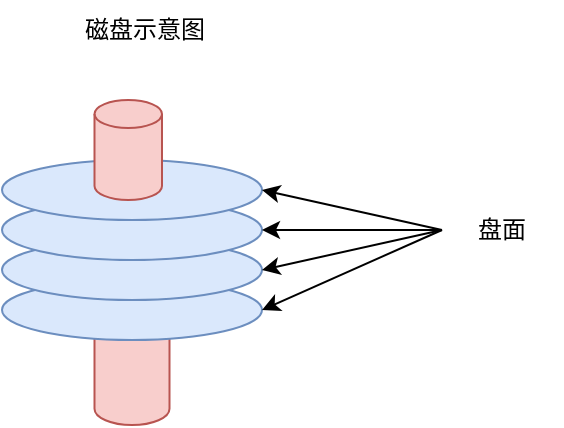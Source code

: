 <mxfile version="21.6.8" type="github">
  <diagram name="第 1 页" id="AUaFZd5_zgNCDRSopCPB">
    <mxGraphModel dx="687" dy="379" grid="1" gridSize="10" guides="1" tooltips="1" connect="1" arrows="1" fold="1" page="1" pageScale="1" pageWidth="827" pageHeight="1169" math="0" shadow="0">
      <root>
        <mxCell id="0" />
        <mxCell id="1" parent="0" />
        <mxCell id="bBT8KcCJ5hZw6yoCYjk8-8" value="" style="shape=cylinder3;whiteSpace=wrap;html=1;boundedLbl=1;backgroundOutline=1;size=8.15;fillColor=#f8cecc;strokeColor=#b85450;" vertex="1" parent="1">
          <mxGeometry x="126.25" y="130" width="37.5" height="92.5" as="geometry" />
        </mxCell>
        <mxCell id="bBT8KcCJ5hZw6yoCYjk8-1" value="" style="ellipse;whiteSpace=wrap;html=1;fillColor=#dae8fc;strokeColor=#6c8ebf;direction=west;" vertex="1" parent="1">
          <mxGeometry x="80" y="150" width="130" height="30" as="geometry" />
        </mxCell>
        <mxCell id="bBT8KcCJ5hZw6yoCYjk8-4" value="" style="ellipse;whiteSpace=wrap;html=1;fillColor=#dae8fc;strokeColor=#6c8ebf;" vertex="1" parent="1">
          <mxGeometry x="80" y="130" width="130" height="30" as="geometry" />
        </mxCell>
        <mxCell id="bBT8KcCJ5hZw6yoCYjk8-5" value="" style="ellipse;whiteSpace=wrap;html=1;fillColor=#dae8fc;strokeColor=#6c8ebf;" vertex="1" parent="1">
          <mxGeometry x="80" y="110" width="130" height="30" as="geometry" />
        </mxCell>
        <mxCell id="bBT8KcCJ5hZw6yoCYjk8-7" value="" style="ellipse;whiteSpace=wrap;html=1;fillColor=#dae8fc;strokeColor=#6c8ebf;" vertex="1" parent="1">
          <mxGeometry x="80" y="90" width="130" height="30" as="geometry" />
        </mxCell>
        <mxCell id="bBT8KcCJ5hZw6yoCYjk8-10" value="" style="shape=cylinder3;whiteSpace=wrap;html=1;boundedLbl=1;backgroundOutline=1;size=7.0;fillColor=#f8cecc;strokeColor=#b85450;" vertex="1" parent="1">
          <mxGeometry x="126.25" y="60" width="33.75" height="50" as="geometry" />
        </mxCell>
        <mxCell id="bBT8KcCJ5hZw6yoCYjk8-11" value="盘面" style="text;strokeColor=none;align=center;fillColor=none;html=1;verticalAlign=middle;whiteSpace=wrap;rounded=0;" vertex="1" parent="1">
          <mxGeometry x="300" y="110" width="60" height="30" as="geometry" />
        </mxCell>
        <mxCell id="bBT8KcCJ5hZw6yoCYjk8-12" value="" style="edgeStyle=none;orthogonalLoop=1;jettySize=auto;html=1;rounded=0;entryX=1;entryY=0.5;entryDx=0;entryDy=0;" edge="1" parent="1" target="bBT8KcCJ5hZw6yoCYjk8-7">
          <mxGeometry width="80" relative="1" as="geometry">
            <mxPoint x="300" y="125" as="sourcePoint" />
            <mxPoint x="414" y="120" as="targetPoint" />
            <Array as="points" />
          </mxGeometry>
        </mxCell>
        <mxCell id="bBT8KcCJ5hZw6yoCYjk8-13" value="" style="edgeStyle=none;orthogonalLoop=1;jettySize=auto;html=1;rounded=0;entryX=1;entryY=0.5;entryDx=0;entryDy=0;exitX=0;exitY=0.5;exitDx=0;exitDy=0;" edge="1" parent="1" source="bBT8KcCJ5hZw6yoCYjk8-11">
          <mxGeometry width="80" relative="1" as="geometry">
            <mxPoint x="300" y="140" as="sourcePoint" />
            <mxPoint x="210" y="125" as="targetPoint" />
            <Array as="points" />
          </mxGeometry>
        </mxCell>
        <mxCell id="bBT8KcCJ5hZw6yoCYjk8-14" value="" style="edgeStyle=none;orthogonalLoop=1;jettySize=auto;html=1;rounded=0;entryX=1;entryY=0.5;entryDx=0;entryDy=0;" edge="1" parent="1" target="bBT8KcCJ5hZw6yoCYjk8-4">
          <mxGeometry width="80" relative="1" as="geometry">
            <mxPoint x="300" y="125" as="sourcePoint" />
            <mxPoint x="230" y="125" as="targetPoint" />
            <Array as="points" />
          </mxGeometry>
        </mxCell>
        <mxCell id="bBT8KcCJ5hZw6yoCYjk8-15" value="" style="edgeStyle=none;orthogonalLoop=1;jettySize=auto;html=1;rounded=0;entryX=0;entryY=0.5;entryDx=0;entryDy=0;exitX=0;exitY=0.5;exitDx=0;exitDy=0;" edge="1" parent="1" source="bBT8KcCJ5hZw6yoCYjk8-11" target="bBT8KcCJ5hZw6yoCYjk8-1">
          <mxGeometry width="80" relative="1" as="geometry">
            <mxPoint x="300" y="130" as="sourcePoint" />
            <mxPoint x="240" y="135" as="targetPoint" />
            <Array as="points" />
          </mxGeometry>
        </mxCell>
        <mxCell id="bBT8KcCJ5hZw6yoCYjk8-17" value="磁盘示意图" style="text;strokeColor=none;align=center;fillColor=none;html=1;verticalAlign=middle;whiteSpace=wrap;rounded=0;" vertex="1" parent="1">
          <mxGeometry x="113.13" y="10" width="76.87" height="30" as="geometry" />
        </mxCell>
      </root>
    </mxGraphModel>
  </diagram>
</mxfile>
